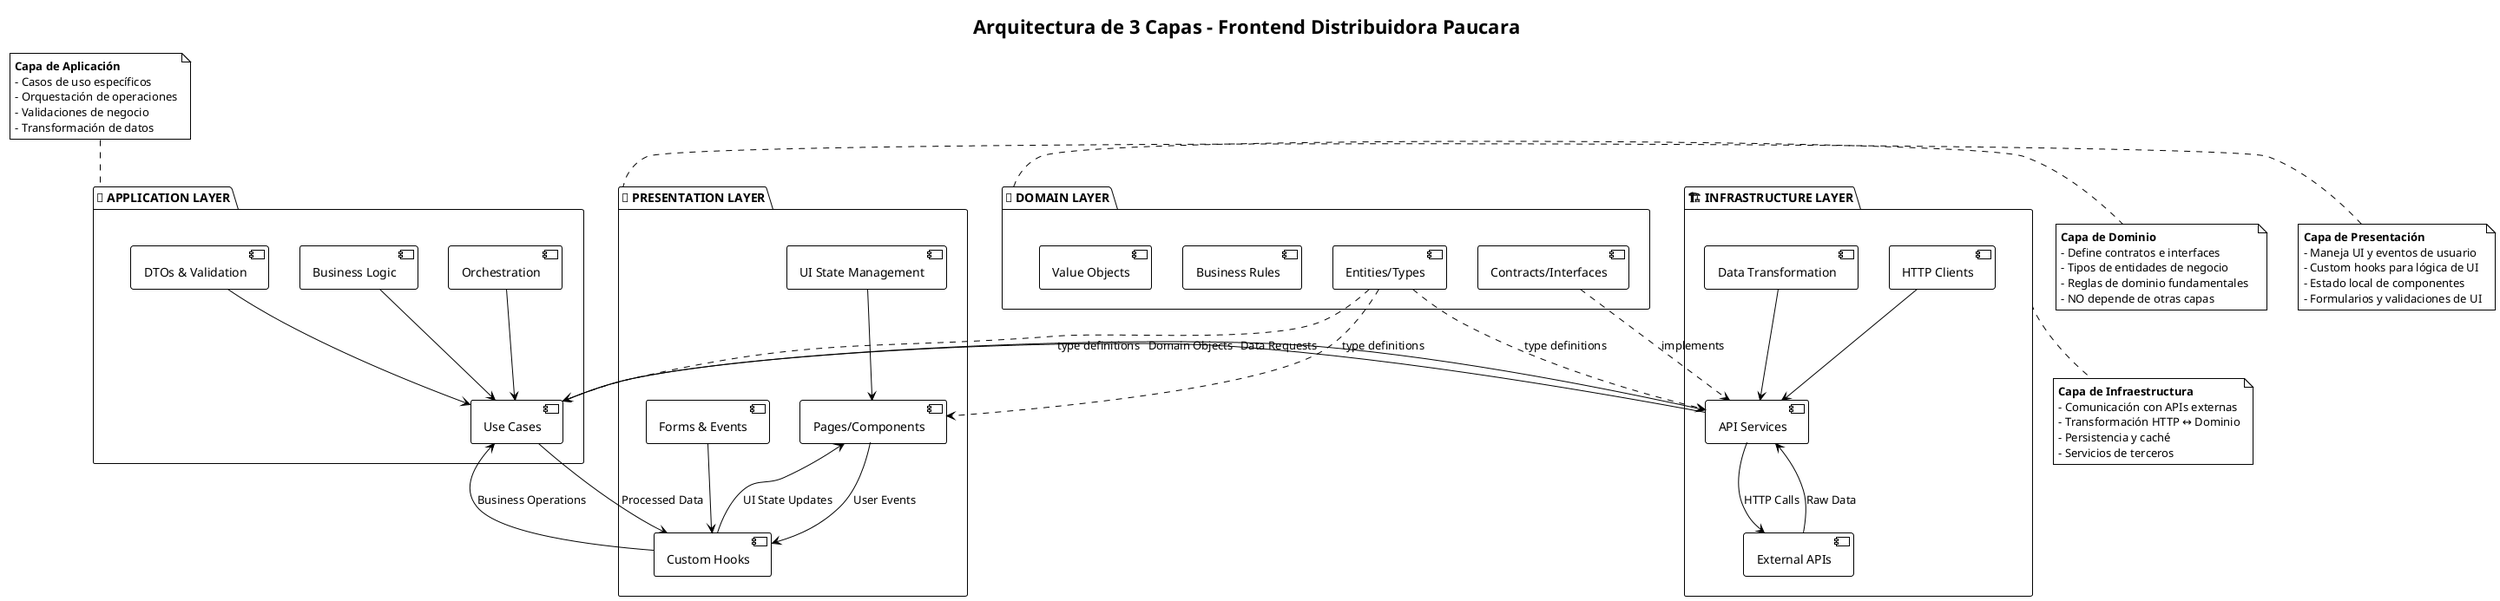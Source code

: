 @startuml frontend-architecture-layers
!theme plain

title Arquitectura de 3 Capas - Frontend Distribuidora Paucara

package "🎨 PRESENTATION LAYER" as presentation {
    [Pages/Components] as pages
    [Custom Hooks] as hooks  
    [UI State Management] as state
    [Forms & Events] as forms
}

package "🎯 APPLICATION LAYER" as application {
    [Use Cases] as usecases
    [Business Logic] as business
    [DTOs & Validation] as dto
    [Orchestration] as orchestration
}

package "🏗️ INFRASTRUCTURE LAYER" as infrastructure {
    [API Services] as services
    [HTTP Clients] as http
    [Data Transformation] as transform
    [External APIs] as apis
}

package "🎯 DOMAIN LAYER" as domain {
    [Entities/Types] as entities
    [Contracts/Interfaces] as contracts
    [Business Rules] as rules
    [Value Objects] as values
}

' Flujo principal de comunicación
pages --> hooks : "User Events"
hooks --> usecases : "Business Operations"  
usecases --> services : "Data Requests"
services --> apis : "HTTP Calls"

' Dependencias de tipos y contratos
contracts ..> services : "implements"
entities ..> pages : "type definitions"
entities ..> usecases : "type definitions"
entities ..> services : "type definitions"

' Flujo de respuesta
apis --> services : "Raw Data"
services --> usecases : "Domain Objects"
usecases --> hooks : "Processed Data"
hooks --> pages : "UI State Updates"

' Componentes internos
forms --> hooks
state --> pages
business --> usecases
dto --> usecases
orchestration --> usecases
transform --> services
http --> services

note right of domain
  **Capa de Dominio**
  - Define contratos e interfaces
  - Tipos de entidades de negocio
  - Reglas de dominio fundamentales  
  - NO depende de otras capas
end note

note left of presentation
  **Capa de Presentación**
  - Maneja UI y eventos de usuario
  - Custom hooks para lógica de UI
  - Estado local de componentes
  - Formularios y validaciones de UI
end note

note top of application
  **Capa de Aplicación**
  - Casos de uso específicos
  - Orquestación de operaciones
  - Validaciones de negocio
  - Transformación de datos
end note

note bottom of infrastructure
  **Capa de Infraestructura**
  - Comunicación con APIs externas
  - Transformación HTTP ↔ Dominio
  - Persistencia y caché
  - Servicios de terceros
end note

@enduml